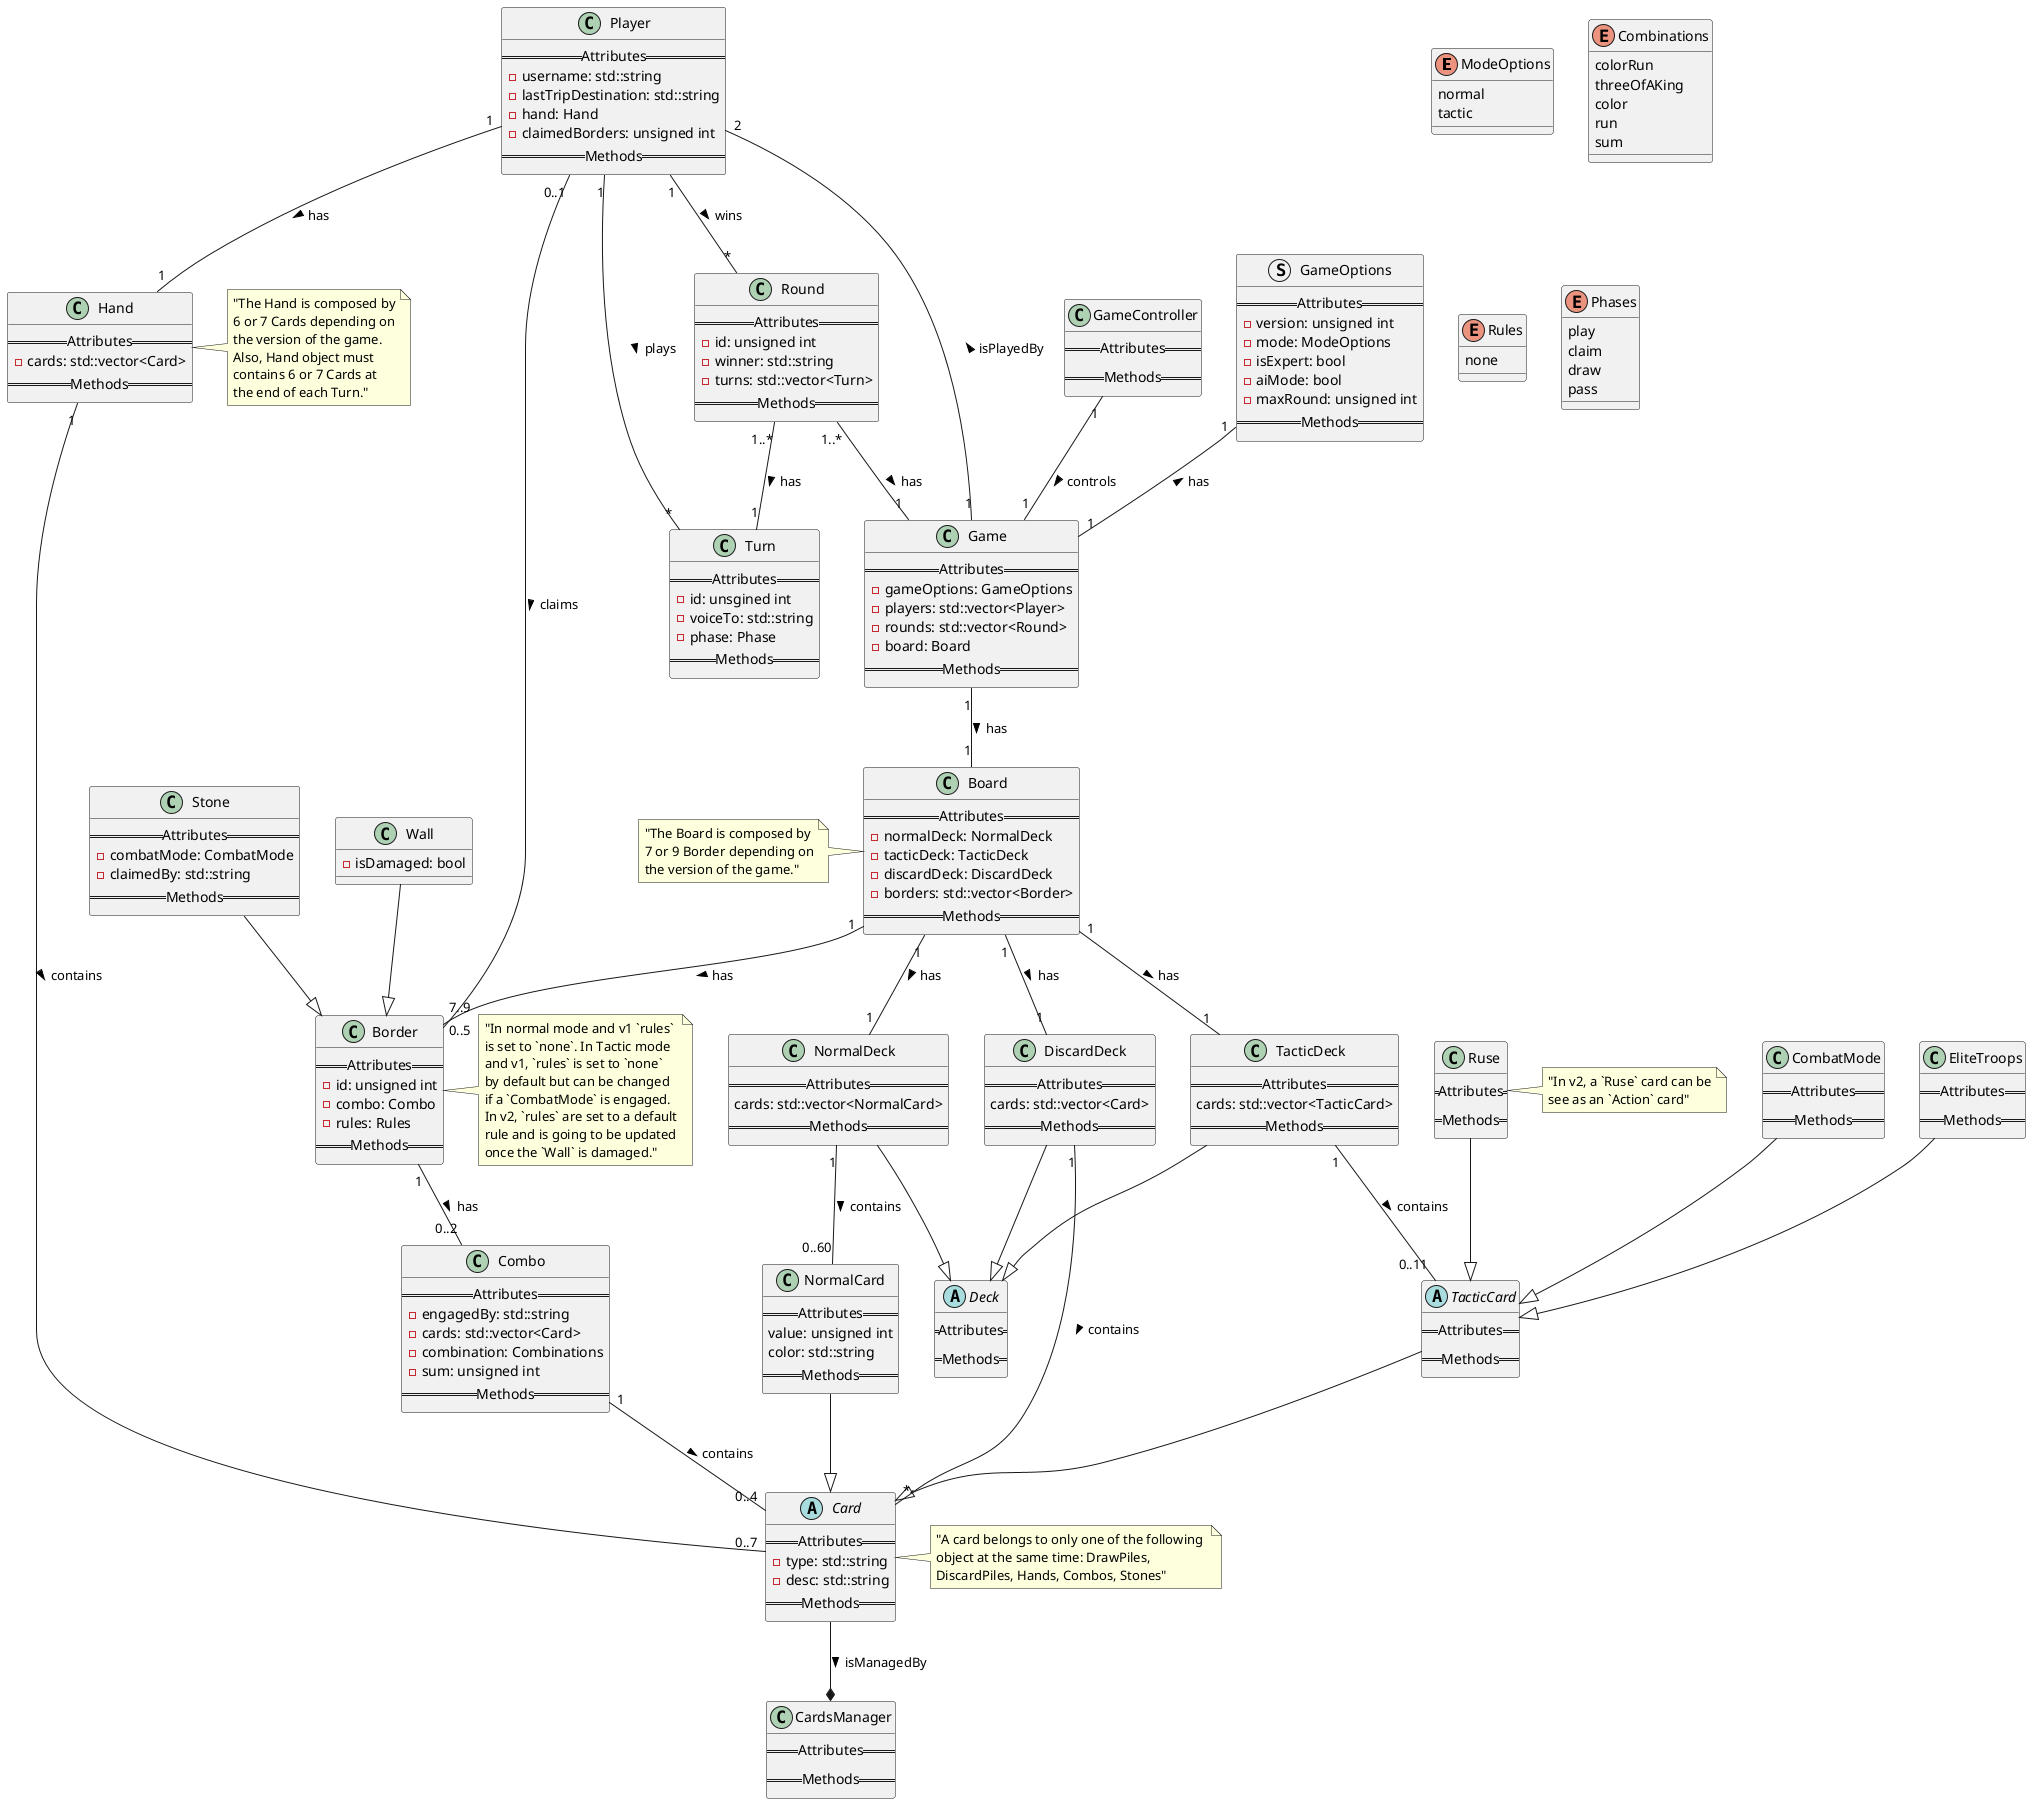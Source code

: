 @startuml Class Diagram

enum ModeOptions {
  normal
  tactic
}

enum Combinations {
  colorRun
  threeOfAKing
  color
  run
  sum
}

enum Rules {
  none
  ' sameColor
  ' sameRun
  ' sameSum
  ' sameColorRun
  ' sameThreeOfAKing
}

enum Phases {
  play
  claim
  draw
  pass
}

class Game {
  == Attributes ==
  - gameOptions: GameOptions
  - players: std::vector<Player>
  - rounds: std::vector<Round>
  - board: Board
  == Methods ==
}

class GameController {
  == Attributes ==
  == Methods ==
}

struct GameOptions {
  == Attributes ==
  - version: unsigned int
  - mode: ModeOptions
  - isExpert: bool
  - aiMode: bool
  - maxRound: unsigned int
  == Methods ==
}

class Round {
  == Attributes ==
  - id: unsigned int
  - winner: std::string
  - turns: std::vector<Turn>
  == Methods ==
}

class Turn {
  == Attributes ==
  - id: unsgined int
  - voiceTo: std::string
  - phase: Phase
  == Methods ==
}

class Player {
  == Attributes ==
  - username: std::string
  - lastTripDestination: std::string
  - hand: Hand
  - claimedBorders: unsigned int
  == Methods ==
}

class Hand {
  == Attributes ==
  - cards: std::vector<Card>
  == Methods ==
}

class Board {
  == Attributes ==
  - normalDeck: NormalDeck
  - tacticDeck: TacticDeck
  - discardDeck: DiscardDeck
  - borders: std::vector<Border>
  == Methods ==
}

abstract Deck {
  == Attributes ==
  == Methods ==
}

class NormalDeck {
  == Attributes ==
  cards: std::vector<NormalCard>
  == Methods ==
}

class TacticDeck {
  == Attributes ==
  cards: std::vector<TacticCard>
  == Methods ==
}

class DiscardDeck {
  == Attributes ==
  cards: std::vector<Card>
  == Methods ==
}

class Border {
  == Attributes ==
  - id: unsigned int
  - combo: Combo
  - rules: Rules
  == Methods ==
}

class Stone {
  == Attributes ==
  - combatMode: CombatMode
  - claimedBy: std::string
  == Methods ==
}

class Wall {
  - isDamaged: bool
}

class Combo {
  == Attributes ==
  - engagedBy: std::string
  - cards: std::vector<Card>
  - combination: Combinations
  - sum: unsigned int
  == Methods ==
}

abstract Card {
  == Attributes ==
  - type: std::string
  - desc: std::string
  == Methods ==
}

class NormalCard {
  == Attributes ==
  value: unsigned int
  color: std::string
  == Methods ==
}

abstract TacticCard {
  == Attributes ==
  == Methods ==
}

class CombatMode {
  == Attributes ==
  == Methods ==
}

class Ruse {
  == Attributes ==
  == Methods ==
}

class EliteTroops {
  == Attributes ==
  == Methods ==
}

class CardsManager {
  == Attributes ==
  == Methods ==
}


GameController "1" -- "1" Game: controls >
GameOptions "1" -- "1" Game: has <
Round "1..*" -- "1" Game: has >
Game "1" -- "1" Board: has >
Game "1" -- "2" Player: isPlayedBy >

Board "1" -- "7..9" Border: has >
Board "1" -- "1" NormalDeck: has >
Board "1" -- "1" TacticDeck: has >
Board "1" -- "1" DiscardDeck: has >

NormalDeck --|> Deck
TacticDeck --|> Deck
DiscardDeck --|> Deck

Border "1" -- "0..2" Combo: has >
Stone --|> Border
Wall --|> Border

Player "1" -- "1" Hand: has >
Player  "1" -- "*" Round: wins >
Player "1" -- "*" Turn: plays >
Player "0..1" -- "0..5" Border: claims >

Round "1..*" -- "1" Turn: has >

Card --* CardsManager: isManagedBy >
NormalCard --|> Card
TacticCard --|> Card
CombatMode --|> TacticCard
Ruse --|> TacticCard
EliteTroops --|> TacticCard

NormalDeck "1" -- "0..60" NormalCard: contains >
DiscardDeck "1" -- "*" Card: contains >
TacticDeck "1" -- "0..11" TacticCard: contains >

Combo "1" -- "0..4" Card: contains >
Hand "1" -- "0..7" Card: contains >

class Board
note left: "The Board is composed by\n7 or 9 Border depending on\nthe version of the game."

class Hand
note right: "The Hand is composed by\n6 or 7 Cards depending on\nthe version of the game.\nAlso, Hand object must\ncontains 6 or 7 Cards at\nthe end of each Turn."

abstract Card
note right: "A card belongs to only one of the following \nobject at the same time: DrawPiles, \nDiscardPiles, Hands, Combos, Stones"

class Border
note right: "In normal mode and v1 `rules`\nis set to `none`. In Tactic mode\nand v1, `rules` is set to `none`\nby default but can be changed\nif a `CombatMode` is engaged.\nIn v2, `rules` are set to a default\nrule and is going to be updated\nonce the `Wall` is damaged."

class Ruse
note right: "In v2, a `Ruse` card can be\nsee as an `Action` card"

@enduml
